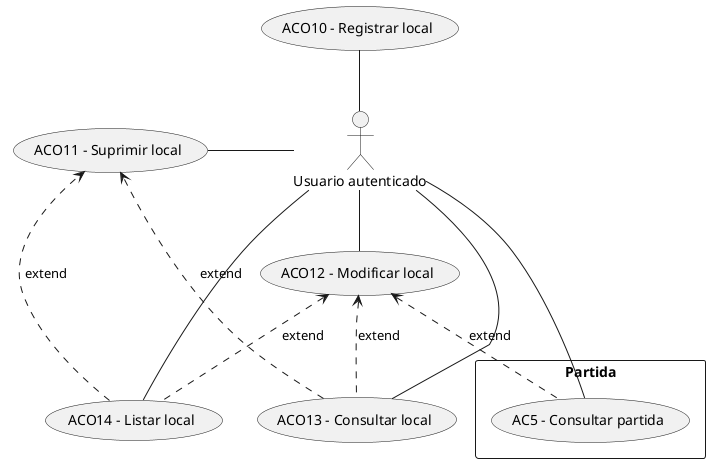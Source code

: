 @startuml

/'CASOS DE USO'/
(ACO10 - Registrar local) as ACO10
(ACO11 - Suprimir local) as ACO11
(ACO12 - Modificar local) as ACO12
(ACO13 - Consultar local) as ACO13
(ACO14 - Listar local) as ACO14

rectangle Partida {
(AC5 - Consultar partida) as AC5
}

/'ACTORES'/
:Usuario autenticado: as Act1

/'RELACIONES'/
Act1 -up- ACO10
Act1 -l- ACO11
Act1 -- ACO12
Act1 -r- ACO13
Act1 -- ACO14
Act1 -- AC5

ACO13 ..> ACO11 : extend
ACO12 <.. ACO13 : extend
ACO14 ..> ACO11 : extend
ACO12 <.. ACO14 : extend
ACO12 <.. AC5 : extend

@enduml
